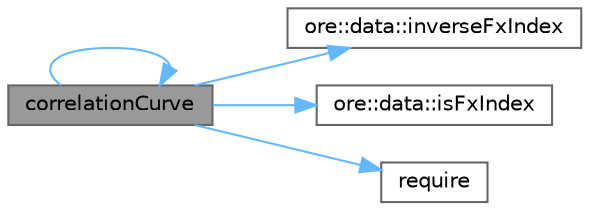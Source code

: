 digraph "correlationCurve"
{
 // INTERACTIVE_SVG=YES
 // LATEX_PDF_SIZE
  bgcolor="transparent";
  edge [fontname=Helvetica,fontsize=10,labelfontname=Helvetica,labelfontsize=10];
  node [fontname=Helvetica,fontsize=10,shape=box,height=0.2,width=0.4];
  rankdir="LR";
  Node1 [label="correlationCurve",height=0.2,width=0.4,color="gray40", fillcolor="grey60", style="filled", fontcolor="black",tooltip="Correlation curves."];
  Node1 -> Node1 [color="steelblue1",style="solid"];
  Node1 -> Node2 [color="steelblue1",style="solid"];
  Node2 [label="ore::data::inverseFxIndex",height=0.2,width=0.4,color="grey40", fillcolor="white", style="filled",URL="$namespaceore_1_1data.html#ac1ff7842665a0c9bc7ff5785babcd435",tooltip=" "];
  Node1 -> Node3 [color="steelblue1",style="solid"];
  Node3 [label="ore::data::isFxIndex",height=0.2,width=0.4,color="grey40", fillcolor="white", style="filled",URL="$namespaceore_1_1data.html#a123e19b0fac4f5124a8c26bad300de0e",tooltip=" "];
  Node1 -> Node4 [color="steelblue1",style="solid"];
  Node4 [label="require",height=0.2,width=0.4,color="grey40", fillcolor="white", style="filled",URL="$classore_1_1data_1_1_market_impl.html#af2e760ddfcac8f64fa739d3e8bf6362b",tooltip=" "];
}
